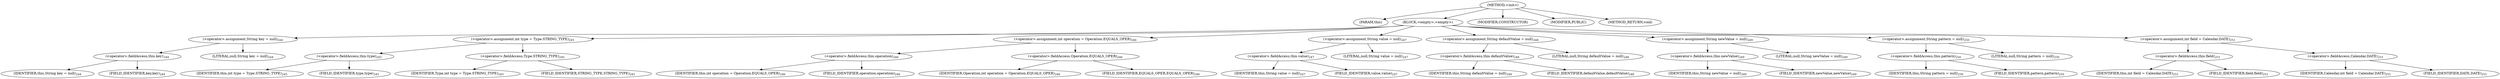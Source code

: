 digraph "&lt;init&gt;" {  
"1307" [label = <(METHOD,&lt;init&gt;)> ]
"1308" [label = <(PARAM,this)> ]
"1309" [label = <(BLOCK,&lt;empty&gt;,&lt;empty&gt;)> ]
"1310" [label = <(&lt;operator&gt;.assignment,String key = null)<SUB>244</SUB>> ]
"1311" [label = <(&lt;operator&gt;.fieldAccess,this.key)<SUB>244</SUB>> ]
"1312" [label = <(IDENTIFIER,this,String key = null)<SUB>244</SUB>> ]
"1313" [label = <(FIELD_IDENTIFIER,key,key)<SUB>244</SUB>> ]
"1314" [label = <(LITERAL,null,String key = null)<SUB>244</SUB>> ]
"1315" [label = <(&lt;operator&gt;.assignment,int type = Type.STRING_TYPE)<SUB>245</SUB>> ]
"1316" [label = <(&lt;operator&gt;.fieldAccess,this.type)<SUB>245</SUB>> ]
"1317" [label = <(IDENTIFIER,this,int type = Type.STRING_TYPE)<SUB>245</SUB>> ]
"1318" [label = <(FIELD_IDENTIFIER,type,type)<SUB>245</SUB>> ]
"1319" [label = <(&lt;operator&gt;.fieldAccess,Type.STRING_TYPE)<SUB>245</SUB>> ]
"1320" [label = <(IDENTIFIER,Type,int type = Type.STRING_TYPE)<SUB>245</SUB>> ]
"1321" [label = <(FIELD_IDENTIFIER,STRING_TYPE,STRING_TYPE)<SUB>245</SUB>> ]
"1322" [label = <(&lt;operator&gt;.assignment,int operation = Operation.EQUALS_OPER)<SUB>246</SUB>> ]
"1323" [label = <(&lt;operator&gt;.fieldAccess,this.operation)<SUB>246</SUB>> ]
"1324" [label = <(IDENTIFIER,this,int operation = Operation.EQUALS_OPER)<SUB>246</SUB>> ]
"1325" [label = <(FIELD_IDENTIFIER,operation,operation)<SUB>246</SUB>> ]
"1326" [label = <(&lt;operator&gt;.fieldAccess,Operation.EQUALS_OPER)<SUB>246</SUB>> ]
"1327" [label = <(IDENTIFIER,Operation,int operation = Operation.EQUALS_OPER)<SUB>246</SUB>> ]
"1328" [label = <(FIELD_IDENTIFIER,EQUALS_OPER,EQUALS_OPER)<SUB>246</SUB>> ]
"1329" [label = <(&lt;operator&gt;.assignment,String value = null)<SUB>247</SUB>> ]
"1330" [label = <(&lt;operator&gt;.fieldAccess,this.value)<SUB>247</SUB>> ]
"1331" [label = <(IDENTIFIER,this,String value = null)<SUB>247</SUB>> ]
"1332" [label = <(FIELD_IDENTIFIER,value,value)<SUB>247</SUB>> ]
"1333" [label = <(LITERAL,null,String value = null)<SUB>247</SUB>> ]
"1334" [label = <(&lt;operator&gt;.assignment,String defaultValue = null)<SUB>248</SUB>> ]
"1335" [label = <(&lt;operator&gt;.fieldAccess,this.defaultValue)<SUB>248</SUB>> ]
"1336" [label = <(IDENTIFIER,this,String defaultValue = null)<SUB>248</SUB>> ]
"1337" [label = <(FIELD_IDENTIFIER,defaultValue,defaultValue)<SUB>248</SUB>> ]
"1338" [label = <(LITERAL,null,String defaultValue = null)<SUB>248</SUB>> ]
"1339" [label = <(&lt;operator&gt;.assignment,String newValue = null)<SUB>249</SUB>> ]
"1340" [label = <(&lt;operator&gt;.fieldAccess,this.newValue)<SUB>249</SUB>> ]
"1341" [label = <(IDENTIFIER,this,String newValue = null)<SUB>249</SUB>> ]
"1342" [label = <(FIELD_IDENTIFIER,newValue,newValue)<SUB>249</SUB>> ]
"1343" [label = <(LITERAL,null,String newValue = null)<SUB>249</SUB>> ]
"1344" [label = <(&lt;operator&gt;.assignment,String pattern = null)<SUB>250</SUB>> ]
"1345" [label = <(&lt;operator&gt;.fieldAccess,this.pattern)<SUB>250</SUB>> ]
"1346" [label = <(IDENTIFIER,this,String pattern = null)<SUB>250</SUB>> ]
"1347" [label = <(FIELD_IDENTIFIER,pattern,pattern)<SUB>250</SUB>> ]
"1348" [label = <(LITERAL,null,String pattern = null)<SUB>250</SUB>> ]
"1349" [label = <(&lt;operator&gt;.assignment,int field = Calendar.DATE)<SUB>251</SUB>> ]
"1350" [label = <(&lt;operator&gt;.fieldAccess,this.field)<SUB>251</SUB>> ]
"1351" [label = <(IDENTIFIER,this,int field = Calendar.DATE)<SUB>251</SUB>> ]
"1352" [label = <(FIELD_IDENTIFIER,field,field)<SUB>251</SUB>> ]
"1353" [label = <(&lt;operator&gt;.fieldAccess,Calendar.DATE)<SUB>251</SUB>> ]
"1354" [label = <(IDENTIFIER,Calendar,int field = Calendar.DATE)<SUB>251</SUB>> ]
"1355" [label = <(FIELD_IDENTIFIER,DATE,DATE)<SUB>251</SUB>> ]
"1356" [label = <(MODIFIER,CONSTRUCTOR)> ]
"1357" [label = <(MODIFIER,PUBLIC)> ]
"1358" [label = <(METHOD_RETURN,void)> ]
  "1307" -> "1308" 
  "1307" -> "1309" 
  "1307" -> "1356" 
  "1307" -> "1357" 
  "1307" -> "1358" 
  "1309" -> "1310" 
  "1309" -> "1315" 
  "1309" -> "1322" 
  "1309" -> "1329" 
  "1309" -> "1334" 
  "1309" -> "1339" 
  "1309" -> "1344" 
  "1309" -> "1349" 
  "1310" -> "1311" 
  "1310" -> "1314" 
  "1311" -> "1312" 
  "1311" -> "1313" 
  "1315" -> "1316" 
  "1315" -> "1319" 
  "1316" -> "1317" 
  "1316" -> "1318" 
  "1319" -> "1320" 
  "1319" -> "1321" 
  "1322" -> "1323" 
  "1322" -> "1326" 
  "1323" -> "1324" 
  "1323" -> "1325" 
  "1326" -> "1327" 
  "1326" -> "1328" 
  "1329" -> "1330" 
  "1329" -> "1333" 
  "1330" -> "1331" 
  "1330" -> "1332" 
  "1334" -> "1335" 
  "1334" -> "1338" 
  "1335" -> "1336" 
  "1335" -> "1337" 
  "1339" -> "1340" 
  "1339" -> "1343" 
  "1340" -> "1341" 
  "1340" -> "1342" 
  "1344" -> "1345" 
  "1344" -> "1348" 
  "1345" -> "1346" 
  "1345" -> "1347" 
  "1349" -> "1350" 
  "1349" -> "1353" 
  "1350" -> "1351" 
  "1350" -> "1352" 
  "1353" -> "1354" 
  "1353" -> "1355" 
}
